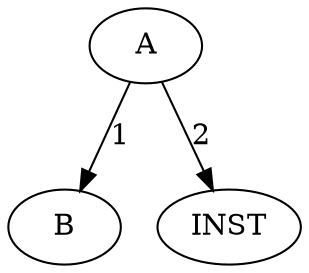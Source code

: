 Digraph G {
"A" [label = "A", cond="opcode is JCC", root=true]
"B" [label = "B", cond="inst contains INST"]
"C" [label = "INST"]
"A" -> "B" [label = "1"]
"A" -> "C" [label = "2"]
}
